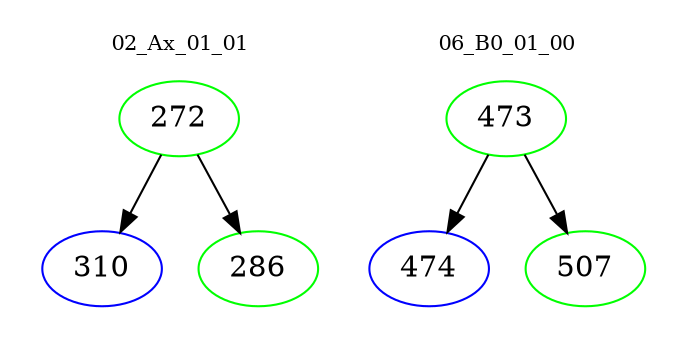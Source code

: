 digraph{
subgraph cluster_0 {
color = white
label = "02_Ax_01_01";
fontsize=10;
T0_272 [label="272", color="green"]
T0_272 -> T0_310 [color="black"]
T0_310 [label="310", color="blue"]
T0_272 -> T0_286 [color="black"]
T0_286 [label="286", color="green"]
}
subgraph cluster_1 {
color = white
label = "06_B0_01_00";
fontsize=10;
T1_473 [label="473", color="green"]
T1_473 -> T1_474 [color="black"]
T1_474 [label="474", color="blue"]
T1_473 -> T1_507 [color="black"]
T1_507 [label="507", color="green"]
}
}
